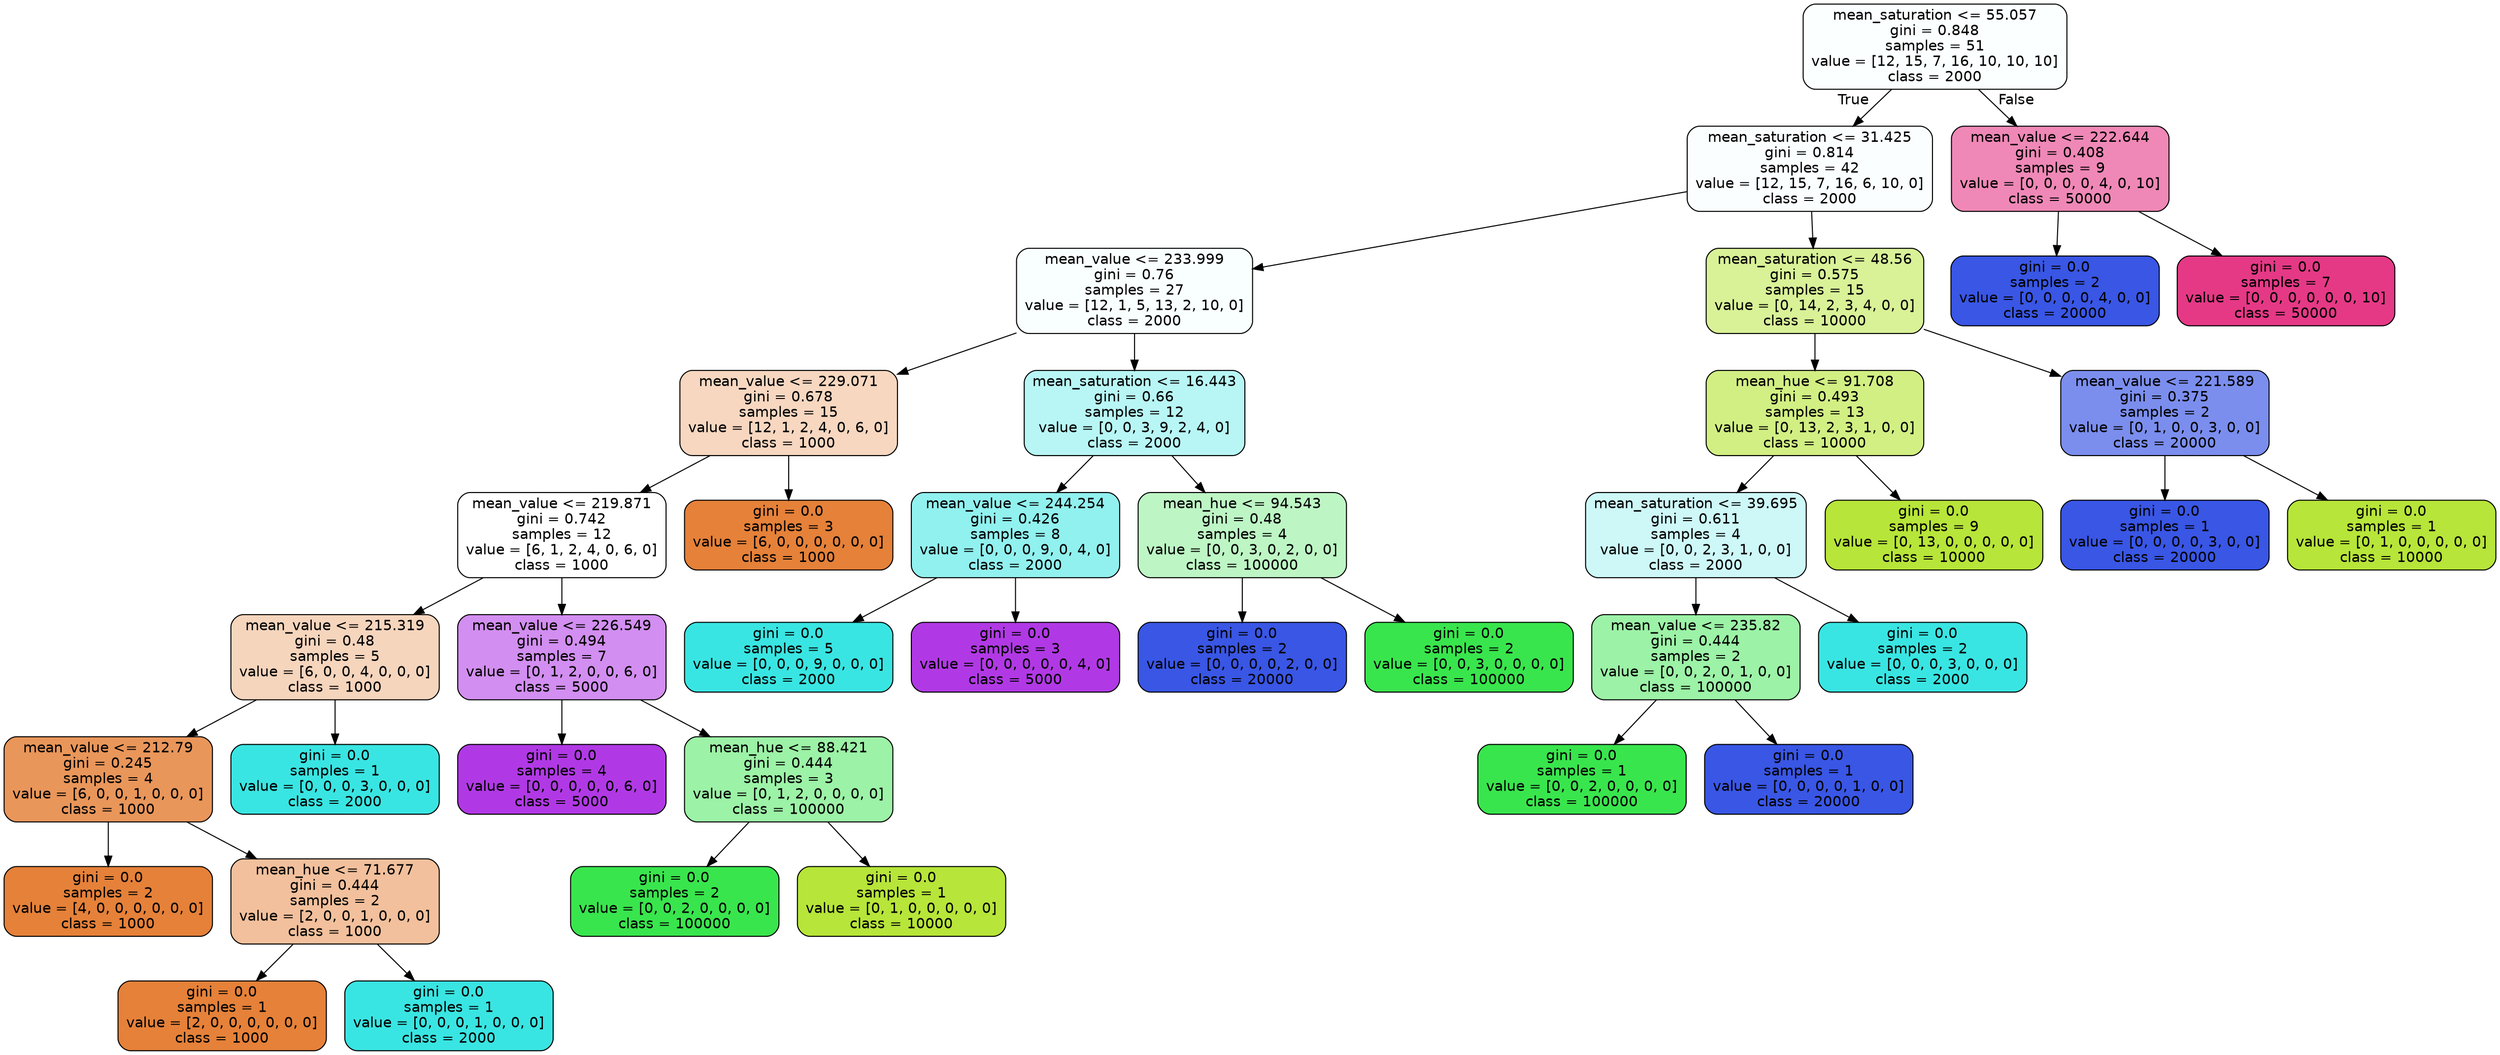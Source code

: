 digraph Tree {
node [shape=box, style="filled, rounded", color="black", fontname="helvetica"] ;
edge [fontname="helvetica"] ;
0 [label="mean_saturation <= 55.057\ngini = 0.848\nsamples = 51\nvalue = [12, 15, 7, 16, 10, 10, 10]\nclass = 2000", fillcolor="#fcffff"] ;
1 [label="mean_saturation <= 31.425\ngini = 0.814\nsamples = 42\nvalue = [12, 15, 7, 16, 6, 10, 0]\nclass = 2000", fillcolor="#fbfefe"] ;
0 -> 1 [labeldistance=2.5, labelangle=45, headlabel="True"] ;
2 [label="mean_value <= 233.999\ngini = 0.76\nsamples = 27\nvalue = [12, 1, 5, 13, 2, 10, 0]\nclass = 2000", fillcolor="#f9fefe"] ;
1 -> 2 ;
3 [label="mean_value <= 229.071\ngini = 0.678\nsamples = 15\nvalue = [12, 1, 2, 4, 0, 6, 0]\nclass = 1000", fillcolor="#f7d7c0"] ;
2 -> 3 ;
4 [label="mean_value <= 219.871\ngini = 0.742\nsamples = 12\nvalue = [6, 1, 2, 4, 0, 6, 0]\nclass = 1000", fillcolor="#ffffff"] ;
3 -> 4 ;
5 [label="mean_value <= 215.319\ngini = 0.48\nsamples = 5\nvalue = [6, 0, 0, 4, 0, 0, 0]\nclass = 1000", fillcolor="#f6d5bd"] ;
4 -> 5 ;
6 [label="mean_value <= 212.79\ngini = 0.245\nsamples = 4\nvalue = [6, 0, 0, 1, 0, 0, 0]\nclass = 1000", fillcolor="#e9965a"] ;
5 -> 6 ;
7 [label="gini = 0.0\nsamples = 2\nvalue = [4, 0, 0, 0, 0, 0, 0]\nclass = 1000", fillcolor="#e58139"] ;
6 -> 7 ;
8 [label="mean_hue <= 71.677\ngini = 0.444\nsamples = 2\nvalue = [2, 0, 0, 1, 0, 0, 0]\nclass = 1000", fillcolor="#f2c09c"] ;
6 -> 8 ;
9 [label="gini = 0.0\nsamples = 1\nvalue = [2, 0, 0, 0, 0, 0, 0]\nclass = 1000", fillcolor="#e58139"] ;
8 -> 9 ;
10 [label="gini = 0.0\nsamples = 1\nvalue = [0, 0, 0, 1, 0, 0, 0]\nclass = 2000", fillcolor="#39e5e2"] ;
8 -> 10 ;
11 [label="gini = 0.0\nsamples = 1\nvalue = [0, 0, 0, 3, 0, 0, 0]\nclass = 2000", fillcolor="#39e5e2"] ;
5 -> 11 ;
12 [label="mean_value <= 226.549\ngini = 0.494\nsamples = 7\nvalue = [0, 1, 2, 0, 0, 6, 0]\nclass = 5000", fillcolor="#d28ef0"] ;
4 -> 12 ;
13 [label="gini = 0.0\nsamples = 4\nvalue = [0, 0, 0, 0, 0, 6, 0]\nclass = 5000", fillcolor="#b139e5"] ;
12 -> 13 ;
14 [label="mean_hue <= 88.421\ngini = 0.444\nsamples = 3\nvalue = [0, 1, 2, 0, 0, 0, 0]\nclass = 100000", fillcolor="#9cf2a6"] ;
12 -> 14 ;
15 [label="gini = 0.0\nsamples = 2\nvalue = [0, 0, 2, 0, 0, 0, 0]\nclass = 100000", fillcolor="#39e54d"] ;
14 -> 15 ;
16 [label="gini = 0.0\nsamples = 1\nvalue = [0, 1, 0, 0, 0, 0, 0]\nclass = 10000", fillcolor="#b7e539"] ;
14 -> 16 ;
17 [label="gini = 0.0\nsamples = 3\nvalue = [6, 0, 0, 0, 0, 0, 0]\nclass = 1000", fillcolor="#e58139"] ;
3 -> 17 ;
18 [label="mean_saturation <= 16.443\ngini = 0.66\nsamples = 12\nvalue = [0, 0, 3, 9, 2, 4, 0]\nclass = 2000", fillcolor="#b8f6f5"] ;
2 -> 18 ;
19 [label="mean_value <= 244.254\ngini = 0.426\nsamples = 8\nvalue = [0, 0, 0, 9, 0, 4, 0]\nclass = 2000", fillcolor="#91f1ef"] ;
18 -> 19 ;
20 [label="gini = 0.0\nsamples = 5\nvalue = [0, 0, 0, 9, 0, 0, 0]\nclass = 2000", fillcolor="#39e5e2"] ;
19 -> 20 ;
21 [label="gini = 0.0\nsamples = 3\nvalue = [0, 0, 0, 0, 0, 4, 0]\nclass = 5000", fillcolor="#b139e5"] ;
19 -> 21 ;
22 [label="mean_hue <= 94.543\ngini = 0.48\nsamples = 4\nvalue = [0, 0, 3, 0, 2, 0, 0]\nclass = 100000", fillcolor="#bdf6c4"] ;
18 -> 22 ;
23 [label="gini = 0.0\nsamples = 2\nvalue = [0, 0, 0, 0, 2, 0, 0]\nclass = 20000", fillcolor="#3956e5"] ;
22 -> 23 ;
24 [label="gini = 0.0\nsamples = 2\nvalue = [0, 0, 3, 0, 0, 0, 0]\nclass = 100000", fillcolor="#39e54d"] ;
22 -> 24 ;
25 [label="mean_saturation <= 48.56\ngini = 0.575\nsamples = 15\nvalue = [0, 14, 2, 3, 4, 0, 0]\nclass = 10000", fillcolor="#d9f197"] ;
1 -> 25 ;
26 [label="mean_hue <= 91.708\ngini = 0.493\nsamples = 13\nvalue = [0, 13, 2, 3, 1, 0, 0]\nclass = 10000", fillcolor="#d2ef83"] ;
25 -> 26 ;
27 [label="mean_saturation <= 39.695\ngini = 0.611\nsamples = 4\nvalue = [0, 0, 2, 3, 1, 0, 0]\nclass = 2000", fillcolor="#cef8f8"] ;
26 -> 27 ;
28 [label="mean_value <= 235.82\ngini = 0.444\nsamples = 2\nvalue = [0, 0, 2, 0, 1, 0, 0]\nclass = 100000", fillcolor="#9cf2a6"] ;
27 -> 28 ;
29 [label="gini = 0.0\nsamples = 1\nvalue = [0, 0, 2, 0, 0, 0, 0]\nclass = 100000", fillcolor="#39e54d"] ;
28 -> 29 ;
30 [label="gini = 0.0\nsamples = 1\nvalue = [0, 0, 0, 0, 1, 0, 0]\nclass = 20000", fillcolor="#3956e5"] ;
28 -> 30 ;
31 [label="gini = 0.0\nsamples = 2\nvalue = [0, 0, 0, 3, 0, 0, 0]\nclass = 2000", fillcolor="#39e5e2"] ;
27 -> 31 ;
32 [label="gini = 0.0\nsamples = 9\nvalue = [0, 13, 0, 0, 0, 0, 0]\nclass = 10000", fillcolor="#b7e539"] ;
26 -> 32 ;
33 [label="mean_value <= 221.589\ngini = 0.375\nsamples = 2\nvalue = [0, 1, 0, 0, 3, 0, 0]\nclass = 20000", fillcolor="#7b8eee"] ;
25 -> 33 ;
34 [label="gini = 0.0\nsamples = 1\nvalue = [0, 0, 0, 0, 3, 0, 0]\nclass = 20000", fillcolor="#3956e5"] ;
33 -> 34 ;
35 [label="gini = 0.0\nsamples = 1\nvalue = [0, 1, 0, 0, 0, 0, 0]\nclass = 10000", fillcolor="#b7e539"] ;
33 -> 35 ;
36 [label="mean_value <= 222.644\ngini = 0.408\nsamples = 9\nvalue = [0, 0, 0, 0, 4, 0, 10]\nclass = 50000", fillcolor="#ef88b6"] ;
0 -> 36 [labeldistance=2.5, labelangle=-45, headlabel="False"] ;
37 [label="gini = 0.0\nsamples = 2\nvalue = [0, 0, 0, 0, 4, 0, 0]\nclass = 20000", fillcolor="#3956e5"] ;
36 -> 37 ;
38 [label="gini = 0.0\nsamples = 7\nvalue = [0, 0, 0, 0, 0, 0, 10]\nclass = 50000", fillcolor="#e53986"] ;
36 -> 38 ;
}